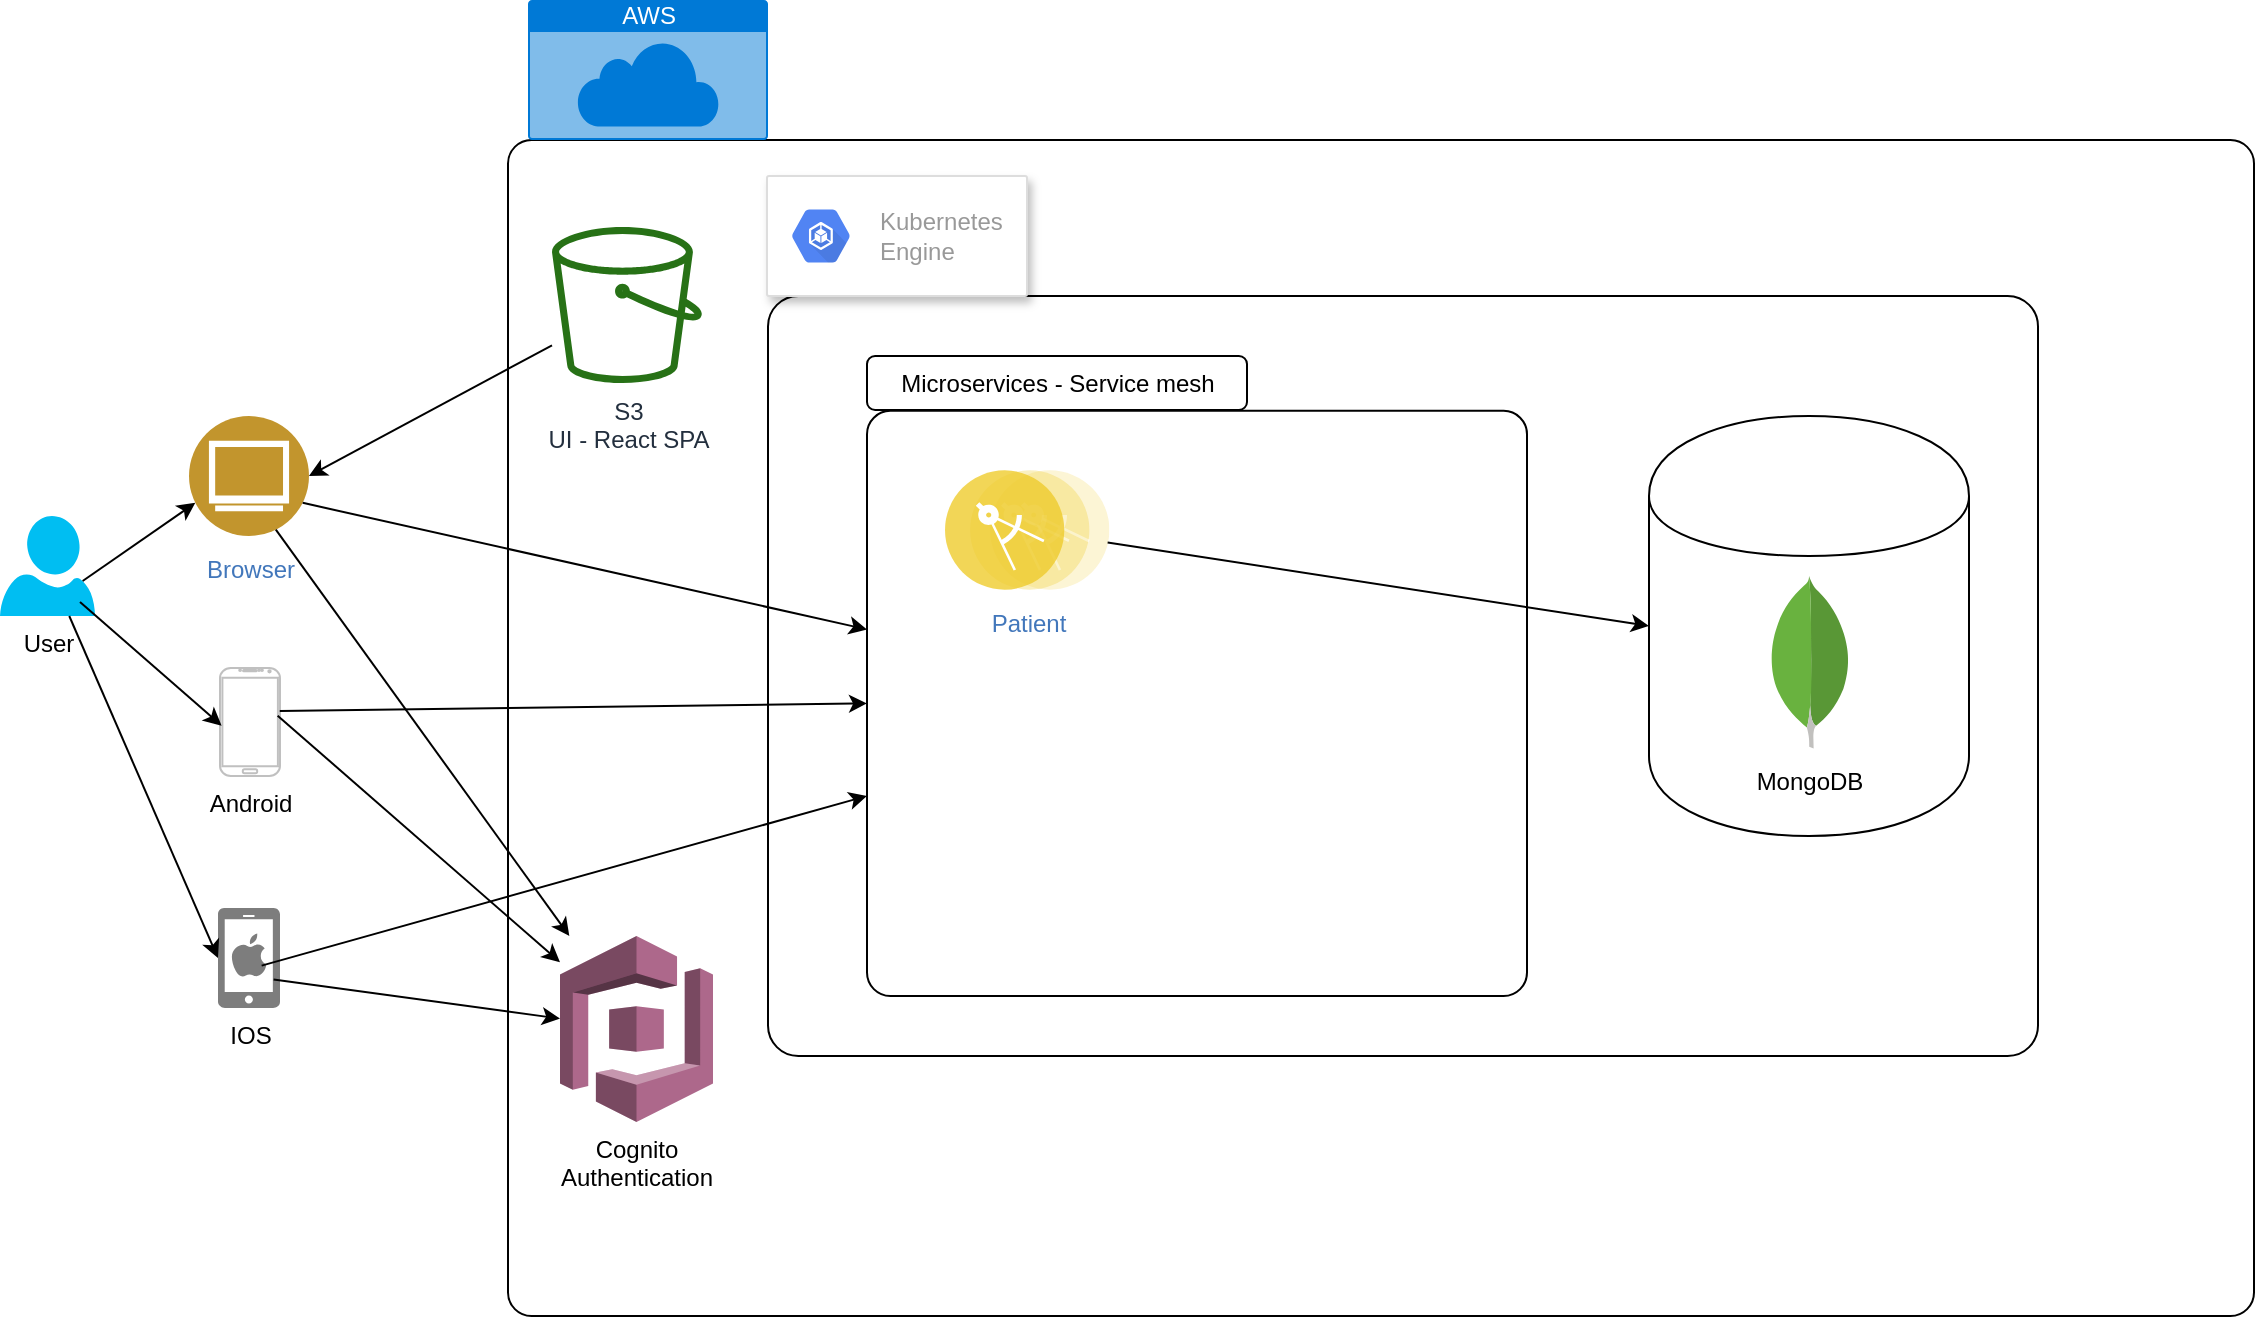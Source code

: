<mxfile pages="1" version="11.2.1" type="github"><diagram id="GIxZVDtc0-lPRp783rCP" name="Page-1"><mxGraphModel dx="1207" dy="1494" grid="1" gridSize="10" guides="1" tooltips="1" connect="1" arrows="1" fold="1" page="1" pageScale="1" pageWidth="1100" pageHeight="850" math="0" shadow="0"><root><mxCell id="0"/><mxCell id="1" parent="0"/><mxCell id="koJRVrt2p-F4HQcYM7oa-16" value="" style="rounded=1;whiteSpace=wrap;html=1;arcSize=2;" vertex="1" parent="1"><mxGeometry x="274" y="62" width="873" height="588" as="geometry"/></mxCell><mxCell id="koJRVrt2p-F4HQcYM7oa-3" value="" style="rounded=1;whiteSpace=wrap;html=1;arcSize=4;" vertex="1" parent="1"><mxGeometry x="404" y="140" width="635" height="380" as="geometry"/></mxCell><mxCell id="koJRVrt2p-F4HQcYM7oa-10" value="" style="group" vertex="1" connectable="0" parent="1"><mxGeometry x="453.5" y="170" width="330" height="320" as="geometry"/></mxCell><mxCell id="koJRVrt2p-F4HQcYM7oa-7" value="" style="rounded=1;whiteSpace=wrap;html=1;arcSize=4;" vertex="1" parent="koJRVrt2p-F4HQcYM7oa-10"><mxGeometry y="27.429" width="330" height="292.571" as="geometry"/></mxCell><mxCell id="koJRVrt2p-F4HQcYM7oa-9" value="Microservices - Service mesh" style="rounded=1;whiteSpace=wrap;html=1;" vertex="1" parent="koJRVrt2p-F4HQcYM7oa-10"><mxGeometry width="190" height="27" as="geometry"/></mxCell><mxCell id="koJRVrt2p-F4HQcYM7oa-8" value="Patient" style="aspect=fixed;perimeter=ellipsePerimeter;html=1;align=center;shadow=0;dashed=0;fontColor=#4277BB;labelBackgroundColor=#ffffff;fontSize=12;spacingTop=3;image;image=img/lib/ibm/applications/microservice.svg;" vertex="1" parent="koJRVrt2p-F4HQcYM7oa-10"><mxGeometry x="39" y="57" width="82.2" height="60" as="geometry"/></mxCell><mxCell id="koJRVrt2p-F4HQcYM7oa-1" value="" style="strokeColor=#dddddd;fillColor=#ffffff;shadow=1;strokeWidth=1;rounded=1;absoluteArcSize=1;arcSize=2;" vertex="1" parent="1"><mxGeometry x="403.5" y="80" width="130" height="60" as="geometry"/></mxCell><mxCell id="koJRVrt2p-F4HQcYM7oa-2" value="Kubernetes&#10;Engine" style="dashed=0;connectable=0;html=1;fillColor=#5184F3;strokeColor=none;shape=mxgraph.gcp2.hexIcon;prIcon=container_engine;part=1;labelPosition=right;verticalLabelPosition=middle;align=left;verticalAlign=middle;spacingLeft=5;fontColor=#999999;fontSize=12;" vertex="1" parent="koJRVrt2p-F4HQcYM7oa-1"><mxGeometry y="0.5" width="44" height="39" relative="1" as="geometry"><mxPoint x="5" y="-19.5" as="offset"/></mxGeometry></mxCell><mxCell id="koJRVrt2p-F4HQcYM7oa-6" value="" style="group" vertex="1" connectable="0" parent="1"><mxGeometry x="844.5" y="200" width="160" height="210" as="geometry"/></mxCell><mxCell id="koJRVrt2p-F4HQcYM7oa-4" value="&lt;br&gt;&lt;br&gt;&lt;br&gt;&lt;br&gt;&lt;br&gt;&lt;br&gt;&lt;br&gt;&lt;br&gt;MongoDB" style="shape=cylinder;whiteSpace=wrap;html=1;boundedLbl=1;backgroundOutline=1;" vertex="1" parent="koJRVrt2p-F4HQcYM7oa-6"><mxGeometry width="160" height="210" as="geometry"/></mxCell><mxCell id="koJRVrt2p-F4HQcYM7oa-5" value="" style="dashed=0;outlineConnect=0;html=1;align=center;labelPosition=center;verticalLabelPosition=bottom;verticalAlign=top;shape=mxgraph.weblogos.mongodb" vertex="1" parent="koJRVrt2p-F4HQcYM7oa-6"><mxGeometry x="60" y="80" width="41.2" height="86.2" as="geometry"/></mxCell><mxCell id="koJRVrt2p-F4HQcYM7oa-15" value="" style="endArrow=classic;html=1;entryX=0;entryY=0.5;entryDx=0;entryDy=0;" edge="1" parent="1" source="koJRVrt2p-F4HQcYM7oa-8" target="koJRVrt2p-F4HQcYM7oa-4"><mxGeometry width="50" height="50" relative="1" as="geometry"><mxPoint x="613.5" y="320" as="sourcePoint"/><mxPoint x="663.5" y="270" as="targetPoint"/></mxGeometry></mxCell><mxCell id="koJRVrt2p-F4HQcYM7oa-19" value="AWS" style="html=1;strokeColor=none;fillColor=#0079D6;labelPosition=center;verticalLabelPosition=middle;verticalAlign=top;align=center;fontSize=12;outlineConnect=0;spacingTop=-6;fontColor=#FFFFFF;shape=mxgraph.sitemap.cloud;" vertex="1" parent="1"><mxGeometry x="284" y="-8" width="120" height="70" as="geometry"/></mxCell><mxCell id="koJRVrt2p-F4HQcYM7oa-20" value="S3&lt;br&gt;UI - React SPA" style="outlineConnect=0;fontColor=#232F3E;gradientColor=none;fillColor=#277116;strokeColor=none;dashed=0;verticalLabelPosition=bottom;verticalAlign=top;align=center;html=1;fontSize=12;fontStyle=0;aspect=fixed;pointerEvents=1;shape=mxgraph.aws4.bucket;" vertex="1" parent="1"><mxGeometry x="296" y="105.5" width="75" height="78" as="geometry"/></mxCell><mxCell id="koJRVrt2p-F4HQcYM7oa-22" value="Browser" style="aspect=fixed;perimeter=ellipsePerimeter;html=1;align=center;shadow=0;dashed=0;fontColor=#4277BB;labelBackgroundColor=#ffffff;fontSize=12;spacingTop=3;image;image=img/lib/ibm/users/browser.svg;" vertex="1" parent="1"><mxGeometry x="114.5" y="200" width="60" height="60" as="geometry"/></mxCell><mxCell id="koJRVrt2p-F4HQcYM7oa-23" value="" style="endArrow=classic;html=1;entryX=1;entryY=0.5;entryDx=0;entryDy=0;" edge="1" parent="1" source="koJRVrt2p-F4HQcYM7oa-20" target="koJRVrt2p-F4HQcYM7oa-22"><mxGeometry width="50" height="50" relative="1" as="geometry"><mxPoint x="179.805" y="320.225" as="sourcePoint"/><mxPoint x="450.5" y="362" as="targetPoint"/></mxGeometry></mxCell><mxCell id="koJRVrt2p-F4HQcYM7oa-24" value="User" style="verticalLabelPosition=bottom;html=1;verticalAlign=top;align=center;strokeColor=none;fillColor=#00BEF2;shape=mxgraph.azure.user;" vertex="1" parent="1"><mxGeometry x="20" y="250" width="47.5" height="50" as="geometry"/></mxCell><mxCell id="koJRVrt2p-F4HQcYM7oa-25" value="" style="endArrow=classic;html=1;entryX=0;entryY=0.75;entryDx=0;entryDy=0;exitX=0.87;exitY=0.65;exitDx=0;exitDy=0;exitPerimeter=0;" edge="1" parent="1" source="koJRVrt2p-F4HQcYM7oa-24" target="koJRVrt2p-F4HQcYM7oa-22"><mxGeometry width="50" height="50" relative="1" as="geometry"><mxPoint x="306" y="201.459" as="sourcePoint"/><mxPoint x="190" y="240" as="targetPoint"/></mxGeometry></mxCell><mxCell id="koJRVrt2p-F4HQcYM7oa-26" value="" style="endArrow=classic;html=1;exitX=1;exitY=0.75;exitDx=0;exitDy=0;" edge="1" parent="1" source="koJRVrt2p-F4HQcYM7oa-22" target="koJRVrt2p-F4HQcYM7oa-7"><mxGeometry width="50" height="50" relative="1" as="geometry"><mxPoint x="71.325" y="292.5" as="sourcePoint"/><mxPoint x="133.167" y="253.416" as="targetPoint"/></mxGeometry></mxCell><mxCell id="koJRVrt2p-F4HQcYM7oa-28" value="Android" style="verticalLabelPosition=bottom;verticalAlign=top;html=1;shadow=0;dashed=0;strokeWidth=1;shape=mxgraph.android.phone2;fillColor=#ffffff;strokeColor=#c0c0c0;" vertex="1" parent="1"><mxGeometry x="130" y="326" width="30" height="54" as="geometry"/></mxCell><mxCell id="koJRVrt2p-F4HQcYM7oa-29" value="" style="endArrow=classic;html=1;exitX=0.996;exitY=0.398;exitDx=0;exitDy=0;exitPerimeter=0;entryX=0;entryY=0.5;entryDx=0;entryDy=0;" edge="1" parent="1" source="koJRVrt2p-F4HQcYM7oa-28" target="koJRVrt2p-F4HQcYM7oa-7"><mxGeometry width="50" height="50" relative="1" as="geometry"><mxPoint x="186.833" y="253.416" as="sourcePoint"/><mxPoint x="463.5" y="316.245" as="targetPoint"/></mxGeometry></mxCell><mxCell id="koJRVrt2p-F4HQcYM7oa-30" value="IOS" style="pointerEvents=1;shadow=0;dashed=0;html=1;strokeColor=none;labelPosition=center;verticalLabelPosition=bottom;verticalAlign=top;align=center;shape=mxgraph.mscae.enterprise.iphone;fillColor=#7D7D7D;" vertex="1" parent="1"><mxGeometry x="129" y="446" width="31" height="50" as="geometry"/></mxCell><mxCell id="koJRVrt2p-F4HQcYM7oa-31" value="" style="endArrow=classic;html=1;exitX=0.704;exitY=0.576;exitDx=0;exitDy=0;exitPerimeter=0;" edge="1" parent="1" source="koJRVrt2p-F4HQcYM7oa-30" target="koJRVrt2p-F4HQcYM7oa-7"><mxGeometry width="50" height="50" relative="1" as="geometry"><mxPoint x="169.88" y="357.492" as="sourcePoint"/><mxPoint x="464.82" y="317.728" as="targetPoint"/></mxGeometry></mxCell><mxCell id="koJRVrt2p-F4HQcYM7oa-32" value="" style="endArrow=classic;html=1;entryX=0.027;entryY=0.534;entryDx=0;entryDy=0;entryPerimeter=0;" edge="1" parent="1" target="koJRVrt2p-F4HQcYM7oa-28"><mxGeometry width="50" height="50" relative="1" as="geometry"><mxPoint x="60" y="293" as="sourcePoint"/><mxPoint x="127.667" y="253.416" as="targetPoint"/></mxGeometry></mxCell><mxCell id="koJRVrt2p-F4HQcYM7oa-33" value="" style="endArrow=classic;html=1;entryX=0;entryY=0.5;entryDx=0;entryDy=0;entryPerimeter=0;" edge="1" parent="1" source="koJRVrt2p-F4HQcYM7oa-24" target="koJRVrt2p-F4HQcYM7oa-30"><mxGeometry width="50" height="50" relative="1" as="geometry"><mxPoint x="81.325" y="302.5" as="sourcePoint"/><mxPoint x="137.667" y="263.416" as="targetPoint"/></mxGeometry></mxCell><mxCell id="koJRVrt2p-F4HQcYM7oa-34" value="Cognito &lt;br&gt;Authentication" style="outlineConnect=0;dashed=0;verticalLabelPosition=bottom;verticalAlign=top;align=center;html=1;shape=mxgraph.aws3.cognito;fillColor=#AD688B;gradientColor=none;" vertex="1" parent="1"><mxGeometry x="300" y="460" width="76.5" height="93" as="geometry"/></mxCell><mxCell id="koJRVrt2p-F4HQcYM7oa-35" value="" style="endArrow=classic;html=1;exitX=0.897;exitY=0.716;exitDx=0;exitDy=0;exitPerimeter=0;" edge="1" parent="1" source="koJRVrt2p-F4HQcYM7oa-30" target="koJRVrt2p-F4HQcYM7oa-34"><mxGeometry width="50" height="50" relative="1" as="geometry"><mxPoint x="160.824" y="484.8" as="sourcePoint"/><mxPoint x="463.5" y="399.962" as="targetPoint"/></mxGeometry></mxCell><mxCell id="koJRVrt2p-F4HQcYM7oa-36" value="" style="endArrow=classic;html=1;exitX=0.961;exitY=0.441;exitDx=0;exitDy=0;exitPerimeter=0;" edge="1" parent="1" source="koJRVrt2p-F4HQcYM7oa-28" target="koJRVrt2p-F4HQcYM7oa-34"><mxGeometry width="50" height="50" relative="1" as="geometry"><mxPoint x="166.807" y="491.8" as="sourcePoint"/><mxPoint x="310" y="511.293" as="targetPoint"/></mxGeometry></mxCell><mxCell id="koJRVrt2p-F4HQcYM7oa-37" value="" style="endArrow=classic;html=1;exitX=0.75;exitY=1;exitDx=0;exitDy=0;" edge="1" parent="1" source="koJRVrt2p-F4HQcYM7oa-22" target="koJRVrt2p-F4HQcYM7oa-34"><mxGeometry width="50" height="50" relative="1" as="geometry"><mxPoint x="168.83" y="359.814" as="sourcePoint"/><mxPoint x="320" y="521.293" as="targetPoint"/></mxGeometry></mxCell></root></mxGraphModel></diagram></mxfile>